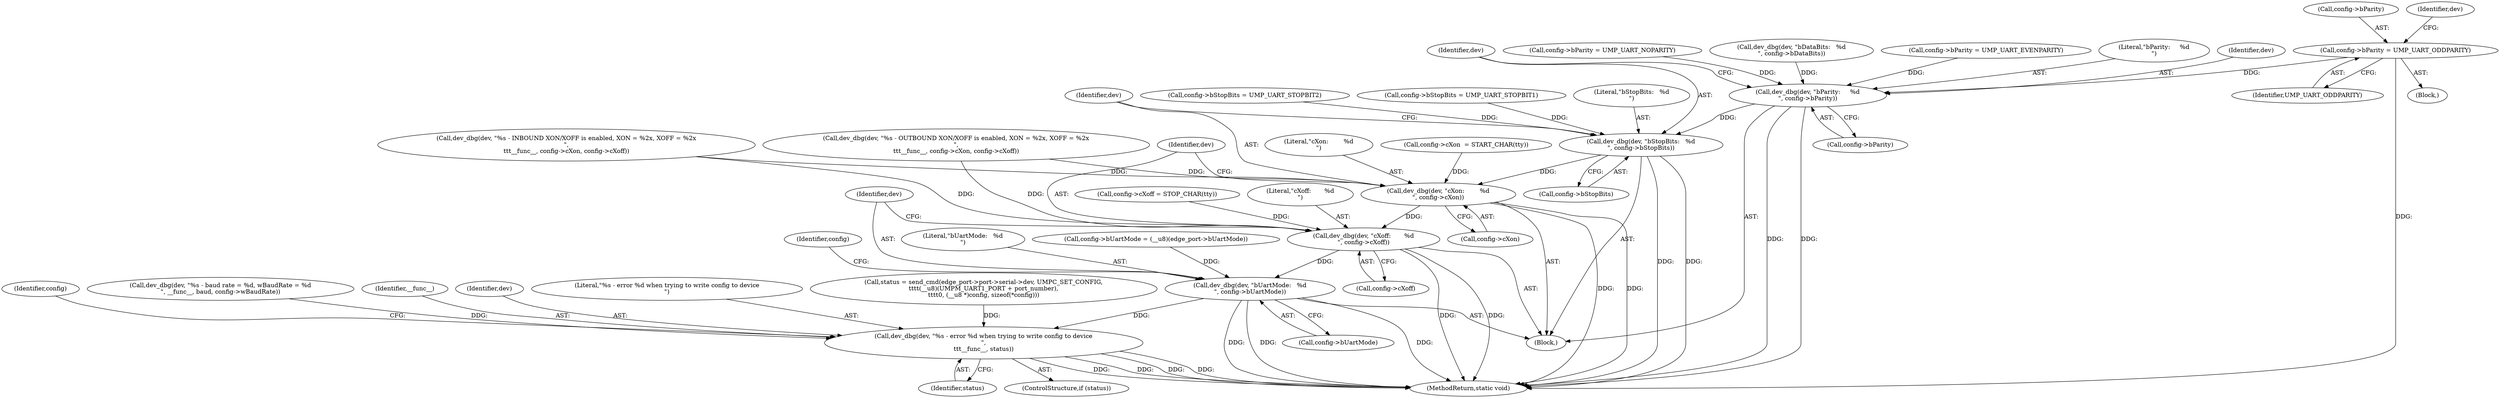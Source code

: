 digraph "0_linux_6aeb75e6adfaed16e58780309613a578fe1ee90b@pointer" {
"1000250" [label="(Call,config->bParity = UMP_UART_ODDPARITY)"];
"1000475" [label="(Call,dev_dbg(dev, \"bParity:     %d\n\", config->bParity))"];
"1000481" [label="(Call,dev_dbg(dev, \"bStopBits:   %d\n\", config->bStopBits))"];
"1000487" [label="(Call,dev_dbg(dev, \"cXon:        %d\n\", config->cXon))"];
"1000493" [label="(Call,dev_dbg(dev, \"cXoff:       %d\n\", config->cXoff))"];
"1000499" [label="(Call,dev_dbg(dev, \"bUartMode:   %d\n\", config->bUartMode))"];
"1000540" [label="(Call,dev_dbg(dev, \"%s - error %d when trying to write config to device\n\",\n\t\t\t__func__, status))"];
"1000493" [label="(Call,dev_dbg(dev, \"cXoff:       %d\n\", config->cXoff))"];
"1000338" [label="(Call,config->cXon  = START_CHAR(tty))"];
"1000496" [label="(Call,config->cXoff)"];
"1000541" [label="(Identifier,dev)"];
"1000254" [label="(Identifier,UMP_UART_ODDPARITY)"];
"1000114" [label="(Block,)"];
"1000477" [label="(Literal,\"bParity:     %d\n\")"];
"1000488" [label="(Identifier,dev)"];
"1000359" [label="(Call,dev_dbg(dev, \"%s - INBOUND XON/XOFF is enabled, XON = %2x, XOFF = %2x\n\",\n\t\t\t__func__, config->cXon, config->cXoff))"];
"1000476" [label="(Identifier,dev)"];
"1000291" [label="(Call,config->bStopBits = UMP_UART_STOPBIT2)"];
"1000499" [label="(Call,dev_dbg(dev, \"bUartMode:   %d\n\", config->bUartMode))"];
"1000277" [label="(Call,config->bParity = UMP_UART_NOPARITY)"];
"1000469" [label="(Call,dev_dbg(dev, \"bDataBits:   %d\n\", config->bDataBits))"];
"1000544" [label="(Identifier,status)"];
"1000542" [label="(Literal,\"%s - error %d when trying to write config to device\n\")"];
"1000383" [label="(Call,dev_dbg(dev, \"%s - OUTBOUND XON/XOFF is enabled, XON = %2x, XOFF = %2x\n\",\n\t\t\t__func__, config->cXon, config->cXoff))"];
"1000484" [label="(Call,config->bStopBits)"];
"1000251" [label="(Call,config->bParity)"];
"1000508" [label="(Identifier,config)"];
"1000256" [label="(Identifier,dev)"];
"1000266" [label="(Call,config->bParity = UMP_UART_EVENPARITY)"];
"1000250" [label="(Call,config->bParity = UMP_UART_ODDPARITY)"];
"1000489" [label="(Literal,\"cXon:        %d\n\")"];
"1000344" [label="(Call,config->cXoff = STOP_CHAR(tty))"];
"1000547" [label="(MethodReturn,static void)"];
"1000475" [label="(Call,dev_dbg(dev, \"bParity:     %d\n\", config->bParity))"];
"1000500" [label="(Identifier,dev)"];
"1000501" [label="(Literal,\"bUartMode:   %d\n\")"];
"1000302" [label="(Call,config->bStopBits = UMP_UART_STOPBIT1)"];
"1000244" [label="(Block,)"];
"1000487" [label="(Call,dev_dbg(dev, \"cXon:        %d\n\", config->cXon))"];
"1000176" [label="(Call,config->bUartMode = (__u8)(edge_port->bUartMode))"];
"1000478" [label="(Call,config->bParity)"];
"1000515" [label="(Call,status = send_cmd(edge_port->port->serial->dev, UMPC_SET_CONFIG,\n\t\t\t\t(__u8)(UMPM_UART1_PORT + port_number),\n\t\t\t\t0, (__u8 *)config, sizeof(*config)))"];
"1000546" [label="(Identifier,config)"];
"1000490" [label="(Call,config->cXon)"];
"1000494" [label="(Identifier,dev)"];
"1000483" [label="(Literal,\"bStopBits:   %d\n\")"];
"1000482" [label="(Identifier,dev)"];
"1000502" [label="(Call,config->bUartMode)"];
"1000538" [label="(ControlStructure,if (status))"];
"1000445" [label="(Call,dev_dbg(dev, \"%s - baud rate = %d, wBaudRate = %d\n\", __func__, baud, config->wBaudRate))"];
"1000543" [label="(Identifier,__func__)"];
"1000495" [label="(Literal,\"cXoff:       %d\n\")"];
"1000481" [label="(Call,dev_dbg(dev, \"bStopBits:   %d\n\", config->bStopBits))"];
"1000540" [label="(Call,dev_dbg(dev, \"%s - error %d when trying to write config to device\n\",\n\t\t\t__func__, status))"];
"1000250" -> "1000244"  [label="AST: "];
"1000250" -> "1000254"  [label="CFG: "];
"1000251" -> "1000250"  [label="AST: "];
"1000254" -> "1000250"  [label="AST: "];
"1000256" -> "1000250"  [label="CFG: "];
"1000250" -> "1000547"  [label="DDG: "];
"1000250" -> "1000475"  [label="DDG: "];
"1000475" -> "1000114"  [label="AST: "];
"1000475" -> "1000478"  [label="CFG: "];
"1000476" -> "1000475"  [label="AST: "];
"1000477" -> "1000475"  [label="AST: "];
"1000478" -> "1000475"  [label="AST: "];
"1000482" -> "1000475"  [label="CFG: "];
"1000475" -> "1000547"  [label="DDG: "];
"1000475" -> "1000547"  [label="DDG: "];
"1000469" -> "1000475"  [label="DDG: "];
"1000266" -> "1000475"  [label="DDG: "];
"1000277" -> "1000475"  [label="DDG: "];
"1000475" -> "1000481"  [label="DDG: "];
"1000481" -> "1000114"  [label="AST: "];
"1000481" -> "1000484"  [label="CFG: "];
"1000482" -> "1000481"  [label="AST: "];
"1000483" -> "1000481"  [label="AST: "];
"1000484" -> "1000481"  [label="AST: "];
"1000488" -> "1000481"  [label="CFG: "];
"1000481" -> "1000547"  [label="DDG: "];
"1000481" -> "1000547"  [label="DDG: "];
"1000291" -> "1000481"  [label="DDG: "];
"1000302" -> "1000481"  [label="DDG: "];
"1000481" -> "1000487"  [label="DDG: "];
"1000487" -> "1000114"  [label="AST: "];
"1000487" -> "1000490"  [label="CFG: "];
"1000488" -> "1000487"  [label="AST: "];
"1000489" -> "1000487"  [label="AST: "];
"1000490" -> "1000487"  [label="AST: "];
"1000494" -> "1000487"  [label="CFG: "];
"1000487" -> "1000547"  [label="DDG: "];
"1000487" -> "1000547"  [label="DDG: "];
"1000338" -> "1000487"  [label="DDG: "];
"1000383" -> "1000487"  [label="DDG: "];
"1000359" -> "1000487"  [label="DDG: "];
"1000487" -> "1000493"  [label="DDG: "];
"1000493" -> "1000114"  [label="AST: "];
"1000493" -> "1000496"  [label="CFG: "];
"1000494" -> "1000493"  [label="AST: "];
"1000495" -> "1000493"  [label="AST: "];
"1000496" -> "1000493"  [label="AST: "];
"1000500" -> "1000493"  [label="CFG: "];
"1000493" -> "1000547"  [label="DDG: "];
"1000493" -> "1000547"  [label="DDG: "];
"1000359" -> "1000493"  [label="DDG: "];
"1000383" -> "1000493"  [label="DDG: "];
"1000344" -> "1000493"  [label="DDG: "];
"1000493" -> "1000499"  [label="DDG: "];
"1000499" -> "1000114"  [label="AST: "];
"1000499" -> "1000502"  [label="CFG: "];
"1000500" -> "1000499"  [label="AST: "];
"1000501" -> "1000499"  [label="AST: "];
"1000502" -> "1000499"  [label="AST: "];
"1000508" -> "1000499"  [label="CFG: "];
"1000499" -> "1000547"  [label="DDG: "];
"1000499" -> "1000547"  [label="DDG: "];
"1000499" -> "1000547"  [label="DDG: "];
"1000176" -> "1000499"  [label="DDG: "];
"1000499" -> "1000540"  [label="DDG: "];
"1000540" -> "1000538"  [label="AST: "];
"1000540" -> "1000544"  [label="CFG: "];
"1000541" -> "1000540"  [label="AST: "];
"1000542" -> "1000540"  [label="AST: "];
"1000543" -> "1000540"  [label="AST: "];
"1000544" -> "1000540"  [label="AST: "];
"1000546" -> "1000540"  [label="CFG: "];
"1000540" -> "1000547"  [label="DDG: "];
"1000540" -> "1000547"  [label="DDG: "];
"1000540" -> "1000547"  [label="DDG: "];
"1000540" -> "1000547"  [label="DDG: "];
"1000445" -> "1000540"  [label="DDG: "];
"1000515" -> "1000540"  [label="DDG: "];
}

